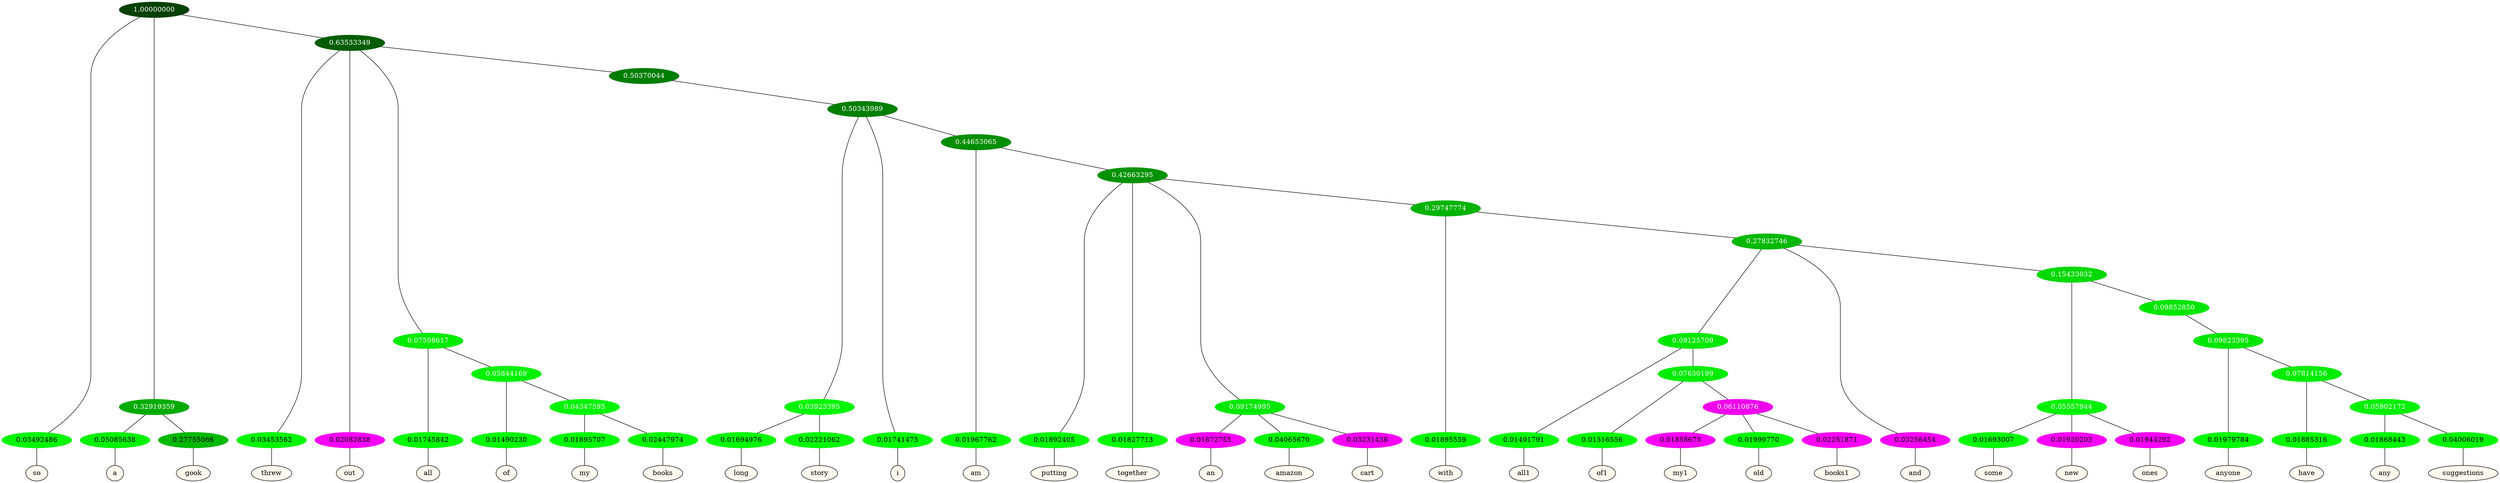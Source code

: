 graph {
	node [format=png height=0.15 nodesep=0.001 ordering=out overlap=prism overlap_scaling=0.01 ranksep=0.001 ratio=0.2 style=filled width=0.15]
	{
		rank=same
		a_w_1 [label=so color=black fillcolor=floralwhite style="filled,solid"]
		a_w_4 [label=a color=black fillcolor=floralwhite style="filled,solid"]
		a_w_5 [label=gook color=black fillcolor=floralwhite style="filled,solid"]
		a_w_6 [label=threw color=black fillcolor=floralwhite style="filled,solid"]
		a_w_7 [label=out color=black fillcolor=floralwhite style="filled,solid"]
		a_w_10 [label=all color=black fillcolor=floralwhite style="filled,solid"]
		a_w_13 [label=of color=black fillcolor=floralwhite style="filled,solid"]
		a_w_18 [label=my color=black fillcolor=floralwhite style="filled,solid"]
		a_w_19 [label=books color=black fillcolor=floralwhite style="filled,solid"]
		a_w_20 [label=long color=black fillcolor=floralwhite style="filled,solid"]
		a_w_21 [label=story color=black fillcolor=floralwhite style="filled,solid"]
		a_w_16 [label=i color=black fillcolor=floralwhite style="filled,solid"]
		a_w_22 [label=am color=black fillcolor=floralwhite style="filled,solid"]
		a_w_24 [label=putting color=black fillcolor=floralwhite style="filled,solid"]
		a_w_25 [label=together color=black fillcolor=floralwhite style="filled,solid"]
		a_w_28 [label=an color=black fillcolor=floralwhite style="filled,solid"]
		a_w_29 [label=amazon color=black fillcolor=floralwhite style="filled,solid"]
		a_w_30 [label=cart color=black fillcolor=floralwhite style="filled,solid"]
		a_w_31 [label=with color=black fillcolor=floralwhite style="filled,solid"]
		a_w_36 [label=all1 color=black fillcolor=floralwhite style="filled,solid"]
		a_w_40 [label=of1 color=black fillcolor=floralwhite style="filled,solid"]
		a_w_46 [label=my1 color=black fillcolor=floralwhite style="filled,solid"]
		a_w_47 [label=old color=black fillcolor=floralwhite style="filled,solid"]
		a_w_48 [label=books1 color=black fillcolor=floralwhite style="filled,solid"]
		a_w_34 [label=and color=black fillcolor=floralwhite style="filled,solid"]
		a_w_42 [label=some color=black fillcolor=floralwhite style="filled,solid"]
		a_w_43 [label=new color=black fillcolor=floralwhite style="filled,solid"]
		a_w_44 [label=ones color=black fillcolor=floralwhite style="filled,solid"]
		a_w_49 [label=anyone color=black fillcolor=floralwhite style="filled,solid"]
		a_w_51 [label=have color=black fillcolor=floralwhite style="filled,solid"]
		a_w_53 [label=any color=black fillcolor=floralwhite style="filled,solid"]
		a_w_54 [label=suggestions color=black fillcolor=floralwhite style="filled,solid"]
	}
	a_n_1 -- a_w_1
	a_n_4 -- a_w_4
	a_n_5 -- a_w_5
	a_n_6 -- a_w_6
	a_n_7 -- a_w_7
	a_n_10 -- a_w_10
	a_n_13 -- a_w_13
	a_n_18 -- a_w_18
	a_n_19 -- a_w_19
	a_n_20 -- a_w_20
	a_n_21 -- a_w_21
	a_n_16 -- a_w_16
	a_n_22 -- a_w_22
	a_n_24 -- a_w_24
	a_n_25 -- a_w_25
	a_n_28 -- a_w_28
	a_n_29 -- a_w_29
	a_n_30 -- a_w_30
	a_n_31 -- a_w_31
	a_n_36 -- a_w_36
	a_n_40 -- a_w_40
	a_n_46 -- a_w_46
	a_n_47 -- a_w_47
	a_n_48 -- a_w_48
	a_n_34 -- a_w_34
	a_n_42 -- a_w_42
	a_n_43 -- a_w_43
	a_n_44 -- a_w_44
	a_n_49 -- a_w_49
	a_n_51 -- a_w_51
	a_n_53 -- a_w_53
	a_n_54 -- a_w_54
	{
		rank=same
		a_n_1 [label=0.03492486 color="0.334 1.000 0.965" fontcolor=black]
		a_n_4 [label=0.05085638 color="0.334 1.000 0.949" fontcolor=black]
		a_n_5 [label=0.27755066 color="0.334 1.000 0.722" fontcolor=black]
		a_n_6 [label=0.03453562 color="0.334 1.000 0.965" fontcolor=black]
		a_n_7 [label=0.02082838 color="0.835 1.000 0.979" fontcolor=black]
		a_n_10 [label=0.01745842 color="0.334 1.000 0.983" fontcolor=black]
		a_n_13 [label=0.01490230 color="0.334 1.000 0.985" fontcolor=black]
		a_n_18 [label=0.01895707 color="0.334 1.000 0.981" fontcolor=black]
		a_n_19 [label=0.02447974 color="0.334 1.000 0.976" fontcolor=black]
		a_n_20 [label=0.01694976 color="0.334 1.000 0.983" fontcolor=black]
		a_n_21 [label=0.02221062 color="0.334 1.000 0.978" fontcolor=black]
		a_n_16 [label=0.01741475 color="0.334 1.000 0.983" fontcolor=black]
		a_n_22 [label=0.01967762 color="0.334 1.000 0.980" fontcolor=black]
		a_n_24 [label=0.01892405 color="0.334 1.000 0.981" fontcolor=black]
		a_n_25 [label=0.01827713 color="0.334 1.000 0.982" fontcolor=black]
		a_n_28 [label=0.01872755 color="0.835 1.000 0.981" fontcolor=black]
		a_n_29 [label=0.04065670 color="0.334 1.000 0.959" fontcolor=black]
		a_n_30 [label=0.03231438 color="0.835 1.000 0.968" fontcolor=black]
		a_n_31 [label=0.01895559 color="0.334 1.000 0.981" fontcolor=black]
		a_n_36 [label=0.01491791 color="0.334 1.000 0.985" fontcolor=black]
		a_n_40 [label=0.01516556 color="0.334 1.000 0.985" fontcolor=black]
		a_n_46 [label=0.01858673 color="0.835 1.000 0.981" fontcolor=black]
		a_n_47 [label=0.01999770 color="0.334 1.000 0.980" fontcolor=black]
		a_n_48 [label=0.02251871 color="0.835 1.000 0.977" fontcolor=black]
		a_n_34 [label=0.03256454 color="0.835 1.000 0.967" fontcolor=black]
		a_n_42 [label=0.01693007 color="0.334 1.000 0.983" fontcolor=black]
		a_n_43 [label=0.01920203 color="0.835 1.000 0.981" fontcolor=black]
		a_n_44 [label=0.01944292 color="0.835 1.000 0.981" fontcolor=black]
		a_n_49 [label=0.01979784 color="0.334 1.000 0.980" fontcolor=black]
		a_n_51 [label=0.01885316 color="0.334 1.000 0.981" fontcolor=black]
		a_n_53 [label=0.01868443 color="0.334 1.000 0.981" fontcolor=black]
		a_n_54 [label=0.04006019 color="0.334 1.000 0.960" fontcolor=black]
	}
	a_n_0 [label=1.00000000 color="0.334 1.000 0.250" fontcolor=grey99]
	a_n_0 -- a_n_1
	a_n_2 [label=0.32919359 color="0.334 1.000 0.671" fontcolor=grey99]
	a_n_0 -- a_n_2
	a_n_3 [label=0.63533349 color="0.334 1.000 0.365" fontcolor=grey99]
	a_n_0 -- a_n_3
	a_n_2 -- a_n_4
	a_n_2 -- a_n_5
	a_n_3 -- a_n_6
	a_n_3 -- a_n_7
	a_n_8 [label=0.07598617 color="0.334 1.000 0.924" fontcolor=grey99]
	a_n_3 -- a_n_8
	a_n_9 [label=0.50370044 color="0.334 1.000 0.496" fontcolor=grey99]
	a_n_3 -- a_n_9
	a_n_8 -- a_n_10
	a_n_11 [label=0.05844169 color="0.334 1.000 0.942" fontcolor=grey99]
	a_n_8 -- a_n_11
	a_n_12 [label=0.50343989 color="0.334 1.000 0.497" fontcolor=grey99]
	a_n_9 -- a_n_12
	a_n_11 -- a_n_13
	a_n_14 [label=0.04347595 color="0.334 1.000 0.957" fontcolor=grey99]
	a_n_11 -- a_n_14
	a_n_15 [label=0.03923395 color="0.334 1.000 0.961" fontcolor=grey99]
	a_n_12 -- a_n_15
	a_n_12 -- a_n_16
	a_n_17 [label=0.44653065 color="0.334 1.000 0.553" fontcolor=grey99]
	a_n_12 -- a_n_17
	a_n_14 -- a_n_18
	a_n_14 -- a_n_19
	a_n_15 -- a_n_20
	a_n_15 -- a_n_21
	a_n_17 -- a_n_22
	a_n_23 [label=0.42663295 color="0.334 1.000 0.573" fontcolor=grey99]
	a_n_17 -- a_n_23
	a_n_23 -- a_n_24
	a_n_23 -- a_n_25
	a_n_26 [label=0.09174995 color="0.334 1.000 0.908" fontcolor=grey99]
	a_n_23 -- a_n_26
	a_n_27 [label=0.29747774 color="0.334 1.000 0.703" fontcolor=grey99]
	a_n_23 -- a_n_27
	a_n_26 -- a_n_28
	a_n_26 -- a_n_29
	a_n_26 -- a_n_30
	a_n_27 -- a_n_31
	a_n_32 [label=0.27832746 color="0.334 1.000 0.722" fontcolor=grey99]
	a_n_27 -- a_n_32
	a_n_33 [label=0.09125709 color="0.334 1.000 0.909" fontcolor=grey99]
	a_n_32 -- a_n_33
	a_n_32 -- a_n_34
	a_n_35 [label=0.15433032 color="0.334 1.000 0.846" fontcolor=grey99]
	a_n_32 -- a_n_35
	a_n_33 -- a_n_36
	a_n_37 [label=0.07630199 color="0.334 1.000 0.924" fontcolor=grey99]
	a_n_33 -- a_n_37
	a_n_38 [label=0.05557944 color="0.334 1.000 0.944" fontcolor=grey99]
	a_n_35 -- a_n_38
	a_n_39 [label=0.09852850 color="0.334 1.000 0.901" fontcolor=grey99]
	a_n_35 -- a_n_39
	a_n_37 -- a_n_40
	a_n_41 [label=0.06110876 color="0.835 1.000 0.939" fontcolor=grey99]
	a_n_37 -- a_n_41
	a_n_38 -- a_n_42
	a_n_38 -- a_n_43
	a_n_38 -- a_n_44
	a_n_45 [label=0.09823395 color="0.334 1.000 0.902" fontcolor=grey99]
	a_n_39 -- a_n_45
	a_n_41 -- a_n_46
	a_n_41 -- a_n_47
	a_n_41 -- a_n_48
	a_n_45 -- a_n_49
	a_n_50 [label=0.07814156 color="0.334 1.000 0.922" fontcolor=grey99]
	a_n_45 -- a_n_50
	a_n_50 -- a_n_51
	a_n_52 [label=0.05902172 color="0.334 1.000 0.941" fontcolor=grey99]
	a_n_50 -- a_n_52
	a_n_52 -- a_n_53
	a_n_52 -- a_n_54
}
